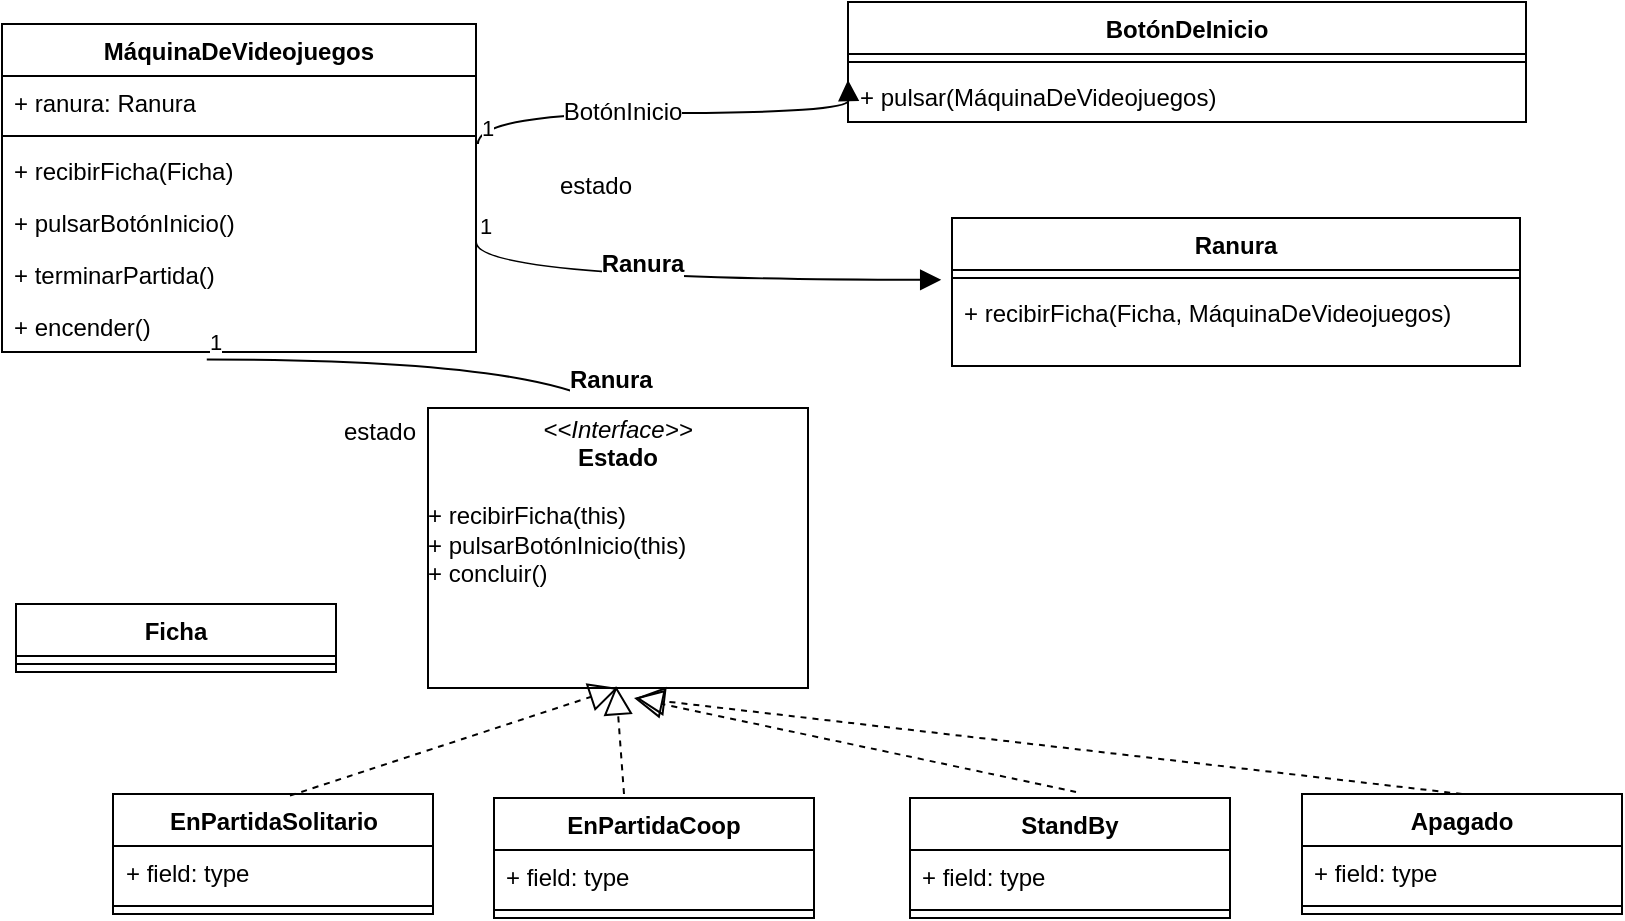 <mxfile version="24.7.17">
  <diagram name="Página-1" id="GAdThSu3tVUVZats3qce">
    <mxGraphModel dx="2087" dy="1336" grid="0" gridSize="10" guides="1" tooltips="1" connect="1" arrows="1" fold="1" page="0" pageScale="1" pageWidth="827" pageHeight="1169" math="0" shadow="0">
      <root>
        <mxCell id="0" />
        <mxCell id="1" parent="0" />
        <mxCell id="cijd9OobjxeHUl-b34iq-1" value="Ranura" style="swimlane;fontStyle=1;align=center;verticalAlign=top;childLayout=stackLayout;horizontal=1;startSize=26;horizontalStack=0;resizeParent=1;resizeParentMax=0;resizeLast=0;collapsible=1;marginBottom=0;whiteSpace=wrap;html=1;" parent="1" vertex="1">
          <mxGeometry x="310" y="-187" width="284" height="74" as="geometry" />
        </mxCell>
        <mxCell id="cijd9OobjxeHUl-b34iq-3" value="" style="line;strokeWidth=1;fillColor=none;align=left;verticalAlign=middle;spacingTop=-1;spacingLeft=3;spacingRight=3;rotatable=0;labelPosition=right;points=[];portConstraint=eastwest;strokeColor=inherit;" parent="cijd9OobjxeHUl-b34iq-1" vertex="1">
          <mxGeometry y="26" width="284" height="8" as="geometry" />
        </mxCell>
        <mxCell id="cijd9OobjxeHUl-b34iq-4" value="+ recibirFicha(Ficha, MáquinaDeVideojuegos&lt;span style=&quot;background-color: initial;&quot;&gt;)&lt;/span&gt;" style="text;strokeColor=none;fillColor=none;align=left;verticalAlign=top;spacingLeft=4;spacingRight=4;overflow=hidden;rotatable=0;points=[[0,0.5],[1,0.5]];portConstraint=eastwest;whiteSpace=wrap;html=1;" parent="cijd9OobjxeHUl-b34iq-1" vertex="1">
          <mxGeometry y="34" width="284" height="40" as="geometry" />
        </mxCell>
        <mxCell id="cijd9OobjxeHUl-b34iq-5" value="BotónDeInicio" style="swimlane;fontStyle=1;align=center;verticalAlign=top;childLayout=stackLayout;horizontal=1;startSize=26;horizontalStack=0;resizeParent=1;resizeParentMax=0;resizeLast=0;collapsible=1;marginBottom=0;whiteSpace=wrap;html=1;" parent="1" vertex="1">
          <mxGeometry x="258" y="-295" width="339" height="60" as="geometry" />
        </mxCell>
        <mxCell id="cijd9OobjxeHUl-b34iq-7" value="" style="line;strokeWidth=1;fillColor=none;align=left;verticalAlign=middle;spacingTop=-1;spacingLeft=3;spacingRight=3;rotatable=0;labelPosition=right;points=[];portConstraint=eastwest;strokeColor=inherit;" parent="cijd9OobjxeHUl-b34iq-5" vertex="1">
          <mxGeometry y="26" width="339" height="8" as="geometry" />
        </mxCell>
        <mxCell id="cijd9OobjxeHUl-b34iq-8" value="+ pulsar(MáquinaDeVideojuegos)" style="text;strokeColor=none;fillColor=none;align=left;verticalAlign=top;spacingLeft=4;spacingRight=4;overflow=hidden;rotatable=0;points=[[0,0.5],[1,0.5]];portConstraint=eastwest;whiteSpace=wrap;html=1;" parent="cijd9OobjxeHUl-b34iq-5" vertex="1">
          <mxGeometry y="34" width="339" height="26" as="geometry" />
        </mxCell>
        <mxCell id="cijd9OobjxeHUl-b34iq-9" value="MáquinaDeVideojuegos" style="swimlane;fontStyle=1;align=center;verticalAlign=top;childLayout=stackLayout;horizontal=1;startSize=26;horizontalStack=0;resizeParent=1;resizeParentMax=0;resizeLast=0;collapsible=1;marginBottom=0;whiteSpace=wrap;html=1;" parent="1" vertex="1">
          <mxGeometry x="-165" y="-284" width="237" height="164" as="geometry" />
        </mxCell>
        <mxCell id="cijd9OobjxeHUl-b34iq-43" value="+ ranura: Ranura" style="text;strokeColor=none;fillColor=none;align=left;verticalAlign=top;spacingLeft=4;spacingRight=4;overflow=hidden;rotatable=0;points=[[0,0.5],[1,0.5]];portConstraint=eastwest;whiteSpace=wrap;html=1;" parent="cijd9OobjxeHUl-b34iq-9" vertex="1">
          <mxGeometry y="26" width="237" height="26" as="geometry" />
        </mxCell>
        <mxCell id="cijd9OobjxeHUl-b34iq-11" value="" style="line;strokeWidth=1;fillColor=none;align=left;verticalAlign=middle;spacingTop=-1;spacingLeft=3;spacingRight=3;rotatable=0;labelPosition=right;points=[];portConstraint=eastwest;strokeColor=inherit;" parent="cijd9OobjxeHUl-b34iq-9" vertex="1">
          <mxGeometry y="52" width="237" height="8" as="geometry" />
        </mxCell>
        <mxCell id="cijd9OobjxeHUl-b34iq-44" value="+ recibirFicha(Ficha)" style="text;strokeColor=none;fillColor=none;align=left;verticalAlign=top;spacingLeft=4;spacingRight=4;overflow=hidden;rotatable=0;points=[[0,0.5],[1,0.5]];portConstraint=eastwest;whiteSpace=wrap;html=1;" parent="cijd9OobjxeHUl-b34iq-9" vertex="1">
          <mxGeometry y="60" width="237" height="26" as="geometry" />
        </mxCell>
        <mxCell id="ARflq7UUchkOkLwa70od-7" value="+ pulsarBotónInicio()" style="text;strokeColor=none;fillColor=none;align=left;verticalAlign=top;spacingLeft=4;spacingRight=4;overflow=hidden;rotatable=0;points=[[0,0.5],[1,0.5]];portConstraint=eastwest;whiteSpace=wrap;html=1;" vertex="1" parent="cijd9OobjxeHUl-b34iq-9">
          <mxGeometry y="86" width="237" height="26" as="geometry" />
        </mxCell>
        <mxCell id="ARflq7UUchkOkLwa70od-24" value="+ terminarPartida()" style="text;strokeColor=none;fillColor=none;align=left;verticalAlign=top;spacingLeft=4;spacingRight=4;overflow=hidden;rotatable=0;points=[[0,0.5],[1,0.5]];portConstraint=eastwest;whiteSpace=wrap;html=1;" vertex="1" parent="cijd9OobjxeHUl-b34iq-9">
          <mxGeometry y="112" width="237" height="26" as="geometry" />
        </mxCell>
        <mxCell id="cijd9OobjxeHUl-b34iq-13" value="+ encender()" style="text;strokeColor=none;fillColor=none;align=left;verticalAlign=top;spacingLeft=4;spacingRight=4;overflow=hidden;rotatable=0;points=[[0,0.5],[1,0.5]];portConstraint=eastwest;whiteSpace=wrap;html=1;" parent="cijd9OobjxeHUl-b34iq-9" vertex="1">
          <mxGeometry y="138" width="237" height="26" as="geometry" />
        </mxCell>
        <mxCell id="cijd9OobjxeHUl-b34iq-14" value="Ficha" style="swimlane;fontStyle=1;align=center;verticalAlign=top;childLayout=stackLayout;horizontal=1;startSize=26;horizontalStack=0;resizeParent=1;resizeParentMax=0;resizeLast=0;collapsible=1;marginBottom=0;whiteSpace=wrap;html=1;" parent="1" vertex="1">
          <mxGeometry x="-158" y="6" width="160" height="34" as="geometry" />
        </mxCell>
        <mxCell id="cijd9OobjxeHUl-b34iq-16" value="" style="line;strokeWidth=1;fillColor=none;align=left;verticalAlign=middle;spacingTop=-1;spacingLeft=3;spacingRight=3;rotatable=0;labelPosition=right;points=[];portConstraint=eastwest;strokeColor=inherit;" parent="cijd9OobjxeHUl-b34iq-14" vertex="1">
          <mxGeometry y="26" width="160" height="8" as="geometry" />
        </mxCell>
        <mxCell id="cijd9OobjxeHUl-b34iq-18" value="EnPartidaSolitario" style="swimlane;fontStyle=1;align=center;verticalAlign=top;childLayout=stackLayout;horizontal=1;startSize=26;horizontalStack=0;resizeParent=1;resizeParentMax=0;resizeLast=0;collapsible=1;marginBottom=0;whiteSpace=wrap;html=1;" parent="1" vertex="1">
          <mxGeometry x="-109.5" y="101" width="160" height="60" as="geometry" />
        </mxCell>
        <mxCell id="cijd9OobjxeHUl-b34iq-19" value="+ field: type" style="text;strokeColor=none;fillColor=none;align=left;verticalAlign=top;spacingLeft=4;spacingRight=4;overflow=hidden;rotatable=0;points=[[0,0.5],[1,0.5]];portConstraint=eastwest;whiteSpace=wrap;html=1;" parent="cijd9OobjxeHUl-b34iq-18" vertex="1">
          <mxGeometry y="26" width="160" height="26" as="geometry" />
        </mxCell>
        <mxCell id="cijd9OobjxeHUl-b34iq-20" value="" style="line;strokeWidth=1;fillColor=none;align=left;verticalAlign=middle;spacingTop=-1;spacingLeft=3;spacingRight=3;rotatable=0;labelPosition=right;points=[];portConstraint=eastwest;strokeColor=inherit;" parent="cijd9OobjxeHUl-b34iq-18" vertex="1">
          <mxGeometry y="52" width="160" height="8" as="geometry" />
        </mxCell>
        <mxCell id="cijd9OobjxeHUl-b34iq-22" value="EnPartidaCoop" style="swimlane;fontStyle=1;align=center;verticalAlign=top;childLayout=stackLayout;horizontal=1;startSize=26;horizontalStack=0;resizeParent=1;resizeParentMax=0;resizeLast=0;collapsible=1;marginBottom=0;whiteSpace=wrap;html=1;" parent="1" vertex="1">
          <mxGeometry x="81" y="103" width="160" height="60" as="geometry" />
        </mxCell>
        <mxCell id="cijd9OobjxeHUl-b34iq-23" value="+ field: type" style="text;strokeColor=none;fillColor=none;align=left;verticalAlign=top;spacingLeft=4;spacingRight=4;overflow=hidden;rotatable=0;points=[[0,0.5],[1,0.5]];portConstraint=eastwest;whiteSpace=wrap;html=1;" parent="cijd9OobjxeHUl-b34iq-22" vertex="1">
          <mxGeometry y="26" width="160" height="26" as="geometry" />
        </mxCell>
        <mxCell id="cijd9OobjxeHUl-b34iq-24" value="" style="line;strokeWidth=1;fillColor=none;align=left;verticalAlign=middle;spacingTop=-1;spacingLeft=3;spacingRight=3;rotatable=0;labelPosition=right;points=[];portConstraint=eastwest;strokeColor=inherit;" parent="cijd9OobjxeHUl-b34iq-22" vertex="1">
          <mxGeometry y="52" width="160" height="8" as="geometry" />
        </mxCell>
        <mxCell id="cijd9OobjxeHUl-b34iq-26" value="StandBy" style="swimlane;fontStyle=1;align=center;verticalAlign=top;childLayout=stackLayout;horizontal=1;startSize=26;horizontalStack=0;resizeParent=1;resizeParentMax=0;resizeLast=0;collapsible=1;marginBottom=0;whiteSpace=wrap;html=1;" parent="1" vertex="1">
          <mxGeometry x="289" y="103" width="160" height="60" as="geometry" />
        </mxCell>
        <mxCell id="cijd9OobjxeHUl-b34iq-27" value="+ field: type" style="text;strokeColor=none;fillColor=none;align=left;verticalAlign=top;spacingLeft=4;spacingRight=4;overflow=hidden;rotatable=0;points=[[0,0.5],[1,0.5]];portConstraint=eastwest;whiteSpace=wrap;html=1;" parent="cijd9OobjxeHUl-b34iq-26" vertex="1">
          <mxGeometry y="26" width="160" height="26" as="geometry" />
        </mxCell>
        <mxCell id="cijd9OobjxeHUl-b34iq-28" value="" style="line;strokeWidth=1;fillColor=none;align=left;verticalAlign=middle;spacingTop=-1;spacingLeft=3;spacingRight=3;rotatable=0;labelPosition=right;points=[];portConstraint=eastwest;strokeColor=inherit;" parent="cijd9OobjxeHUl-b34iq-26" vertex="1">
          <mxGeometry y="52" width="160" height="8" as="geometry" />
        </mxCell>
        <mxCell id="cijd9OobjxeHUl-b34iq-37" value="estado" style="endArrow=block;endFill=1;html=1;edgeStyle=orthogonalEdgeStyle;align=left;verticalAlign=top;rounded=0;fontSize=12;startSize=8;endSize=8;curved=1;exitX=0.432;exitY=1.143;exitDx=0;exitDy=0;exitPerimeter=0;entryX=0.5;entryY=0;entryDx=0;entryDy=0;" parent="1" source="cijd9OobjxeHUl-b34iq-13" edge="1">
          <mxGeometry x="-0.494" y="-22" relative="1" as="geometry">
            <mxPoint x="58" y="15" as="sourcePoint" />
            <mxPoint x="149.0" y="-66" as="targetPoint" />
            <mxPoint as="offset" />
          </mxGeometry>
        </mxCell>
        <mxCell id="cijd9OobjxeHUl-b34iq-38" value="1" style="edgeLabel;resizable=0;html=1;align=left;verticalAlign=bottom;" parent="cijd9OobjxeHUl-b34iq-37" connectable="0" vertex="1">
          <mxGeometry x="-1" relative="1" as="geometry" />
        </mxCell>
        <mxCell id="ARflq7UUchkOkLwa70od-1" value="estado" style="endArrow=block;endFill=1;html=1;edgeStyle=orthogonalEdgeStyle;align=left;verticalAlign=top;rounded=0;fontSize=12;startSize=8;endSize=8;curved=1;exitX=1.004;exitY=0;exitDx=0;exitDy=0;exitPerimeter=0;entryX=0;entryY=0.5;entryDx=0;entryDy=0;" edge="1" parent="1" source="cijd9OobjxeHUl-b34iq-44">
          <mxGeometry x="-0.494" y="-22" relative="1" as="geometry">
            <mxPoint x="-53" y="-158" as="sourcePoint" />
            <mxPoint x="258" y="-256" as="targetPoint" />
            <mxPoint as="offset" />
          </mxGeometry>
        </mxCell>
        <mxCell id="ARflq7UUchkOkLwa70od-2" value="1" style="edgeLabel;resizable=0;html=1;align=left;verticalAlign=bottom;" connectable="0" vertex="1" parent="ARflq7UUchkOkLwa70od-1">
          <mxGeometry x="-1" relative="1" as="geometry" />
        </mxCell>
        <mxCell id="ARflq7UUchkOkLwa70od-3" value="BotónInicio" style="edgeLabel;html=1;align=center;verticalAlign=middle;resizable=0;points=[];fontSize=12;" vertex="1" connectable="0" parent="ARflq7UUchkOkLwa70od-1">
          <mxGeometry x="-0.195" y="1" relative="1" as="geometry">
            <mxPoint as="offset" />
          </mxGeometry>
        </mxCell>
        <mxCell id="ARflq7UUchkOkLwa70od-4" value="&#xa;&lt;span style=&quot;color: rgb(0, 0, 0); font-family: Helvetica; font-size: 12px; font-style: normal; font-variant-ligatures: normal; font-variant-caps: normal; font-weight: 700; letter-spacing: normal; orphans: 2; text-align: center; text-indent: 0px; text-transform: none; widows: 2; word-spacing: 0px; -webkit-text-stroke-width: 0px; white-space: normal; background-color: rgb(255, 255, 255); text-decoration-thickness: initial; text-decoration-style: initial; text-decoration-color: initial; display: inline !important; float: none;&quot;&gt;Ranura&lt;/span&gt;&#xa;&#xa;" style="endArrow=block;endFill=1;html=1;edgeStyle=orthogonalEdgeStyle;align=left;verticalAlign=top;rounded=0;fontSize=12;startSize=8;endSize=8;curved=1;exitX=1.004;exitY=0;exitDx=0;exitDy=0;exitPerimeter=0;entryX=-0.019;entryY=-0.077;entryDx=0;entryDy=0;entryPerimeter=0;" edge="1" parent="1" target="cijd9OobjxeHUl-b34iq-4">
          <mxGeometry x="-0.494" y="-22" relative="1" as="geometry">
            <mxPoint x="72" y="-175" as="sourcePoint" />
            <mxPoint x="257" y="-207" as="targetPoint" />
            <mxPoint as="offset" />
          </mxGeometry>
        </mxCell>
        <mxCell id="ARflq7UUchkOkLwa70od-5" value="1" style="edgeLabel;resizable=0;html=1;align=left;verticalAlign=bottom;" connectable="0" vertex="1" parent="ARflq7UUchkOkLwa70od-4">
          <mxGeometry x="-1" relative="1" as="geometry" />
        </mxCell>
        <mxCell id="ARflq7UUchkOkLwa70od-6" value="&#xa;&lt;span style=&quot;color: rgb(0, 0, 0); font-family: Helvetica; font-size: 12px; font-style: normal; font-variant-ligatures: normal; font-variant-caps: normal; font-weight: 700; letter-spacing: normal; orphans: 2; text-align: center; text-indent: 0px; text-transform: none; widows: 2; word-spacing: 0px; -webkit-text-stroke-width: 0px; white-space: normal; background-color: rgb(255, 255, 255); text-decoration-thickness: initial; text-decoration-style: initial; text-decoration-color: initial; display: inline !important; float: none;&quot;&gt;Ranura&lt;/span&gt;&#xa;&#xa;" style="edgeLabel;html=1;align=center;verticalAlign=middle;resizable=0;points=[];fontSize=12;" vertex="1" connectable="0" parent="ARflq7UUchkOkLwa70od-4">
          <mxGeometry x="-0.195" y="1" relative="1" as="geometry">
            <mxPoint as="offset" />
          </mxGeometry>
        </mxCell>
        <mxCell id="ARflq7UUchkOkLwa70od-8" value="Apagado" style="swimlane;fontStyle=1;align=center;verticalAlign=top;childLayout=stackLayout;horizontal=1;startSize=26;horizontalStack=0;resizeParent=1;resizeParentMax=0;resizeLast=0;collapsible=1;marginBottom=0;whiteSpace=wrap;html=1;" vertex="1" parent="1">
          <mxGeometry x="485" y="101" width="160" height="60" as="geometry" />
        </mxCell>
        <mxCell id="ARflq7UUchkOkLwa70od-9" value="+ field: type" style="text;strokeColor=none;fillColor=none;align=left;verticalAlign=top;spacingLeft=4;spacingRight=4;overflow=hidden;rotatable=0;points=[[0,0.5],[1,0.5]];portConstraint=eastwest;whiteSpace=wrap;html=1;" vertex="1" parent="ARflq7UUchkOkLwa70od-8">
          <mxGeometry y="26" width="160" height="26" as="geometry" />
        </mxCell>
        <mxCell id="ARflq7UUchkOkLwa70od-10" value="" style="line;strokeWidth=1;fillColor=none;align=left;verticalAlign=middle;spacingTop=-1;spacingLeft=3;spacingRight=3;rotatable=0;labelPosition=right;points=[];portConstraint=eastwest;strokeColor=inherit;" vertex="1" parent="ARflq7UUchkOkLwa70od-8">
          <mxGeometry y="52" width="160" height="8" as="geometry" />
        </mxCell>
        <mxCell id="ARflq7UUchkOkLwa70od-15" value="&lt;p style=&quot;margin:0px;margin-top:4px;text-align:center;&quot;&gt;&lt;i&gt;&amp;lt;&amp;lt;Interface&amp;gt;&amp;gt;&lt;/i&gt;&lt;br&gt;&lt;b&gt;Estado&lt;/b&gt;&lt;/p&gt;&lt;br&gt;+ recibirFicha(this)&lt;div&gt;+ pulsarBotónInicio(this)&lt;br&gt;&lt;div&gt;+ concluir()&lt;br&gt;&lt;/div&gt;&lt;/div&gt;" style="verticalAlign=top;align=left;overflow=fill;html=1;whiteSpace=wrap;" vertex="1" parent="1">
          <mxGeometry x="48" y="-92" width="190" height="140" as="geometry" />
        </mxCell>
        <mxCell id="ARflq7UUchkOkLwa70od-18" value="" style="endArrow=block;dashed=1;endFill=0;endSize=12;html=1;rounded=0;fontSize=12;curved=1;entryX=0.5;entryY=1;entryDx=0;entryDy=0;" edge="1" parent="1" target="ARflq7UUchkOkLwa70od-15">
          <mxGeometry width="160" relative="1" as="geometry">
            <mxPoint x="-21" y="101.82" as="sourcePoint" />
            <mxPoint x="139" y="101.82" as="targetPoint" />
          </mxGeometry>
        </mxCell>
        <mxCell id="ARflq7UUchkOkLwa70od-19" value="" style="endArrow=block;dashed=1;endFill=0;endSize=12;html=1;rounded=0;fontSize=12;curved=1;" edge="1" parent="1">
          <mxGeometry width="160" relative="1" as="geometry">
            <mxPoint x="146" y="101" as="sourcePoint" />
            <mxPoint x="142" y="47" as="targetPoint" />
          </mxGeometry>
        </mxCell>
        <mxCell id="ARflq7UUchkOkLwa70od-20" value="" style="endArrow=block;dashed=1;endFill=0;endSize=12;html=1;rounded=0;fontSize=12;curved=1;" edge="1" parent="1">
          <mxGeometry width="160" relative="1" as="geometry">
            <mxPoint x="372" y="100" as="sourcePoint" />
            <mxPoint x="151" y="53" as="targetPoint" />
          </mxGeometry>
        </mxCell>
        <mxCell id="ARflq7UUchkOkLwa70od-21" value="" style="endArrow=block;dashed=1;endFill=0;endSize=12;html=1;rounded=0;fontSize=12;curved=1;exitX=0.5;exitY=0;exitDx=0;exitDy=0;" edge="1" parent="1" source="ARflq7UUchkOkLwa70od-8">
          <mxGeometry width="160" relative="1" as="geometry">
            <mxPoint x="9" y="131.82" as="sourcePoint" />
            <mxPoint x="152" y="53" as="targetPoint" />
          </mxGeometry>
        </mxCell>
      </root>
    </mxGraphModel>
  </diagram>
</mxfile>

